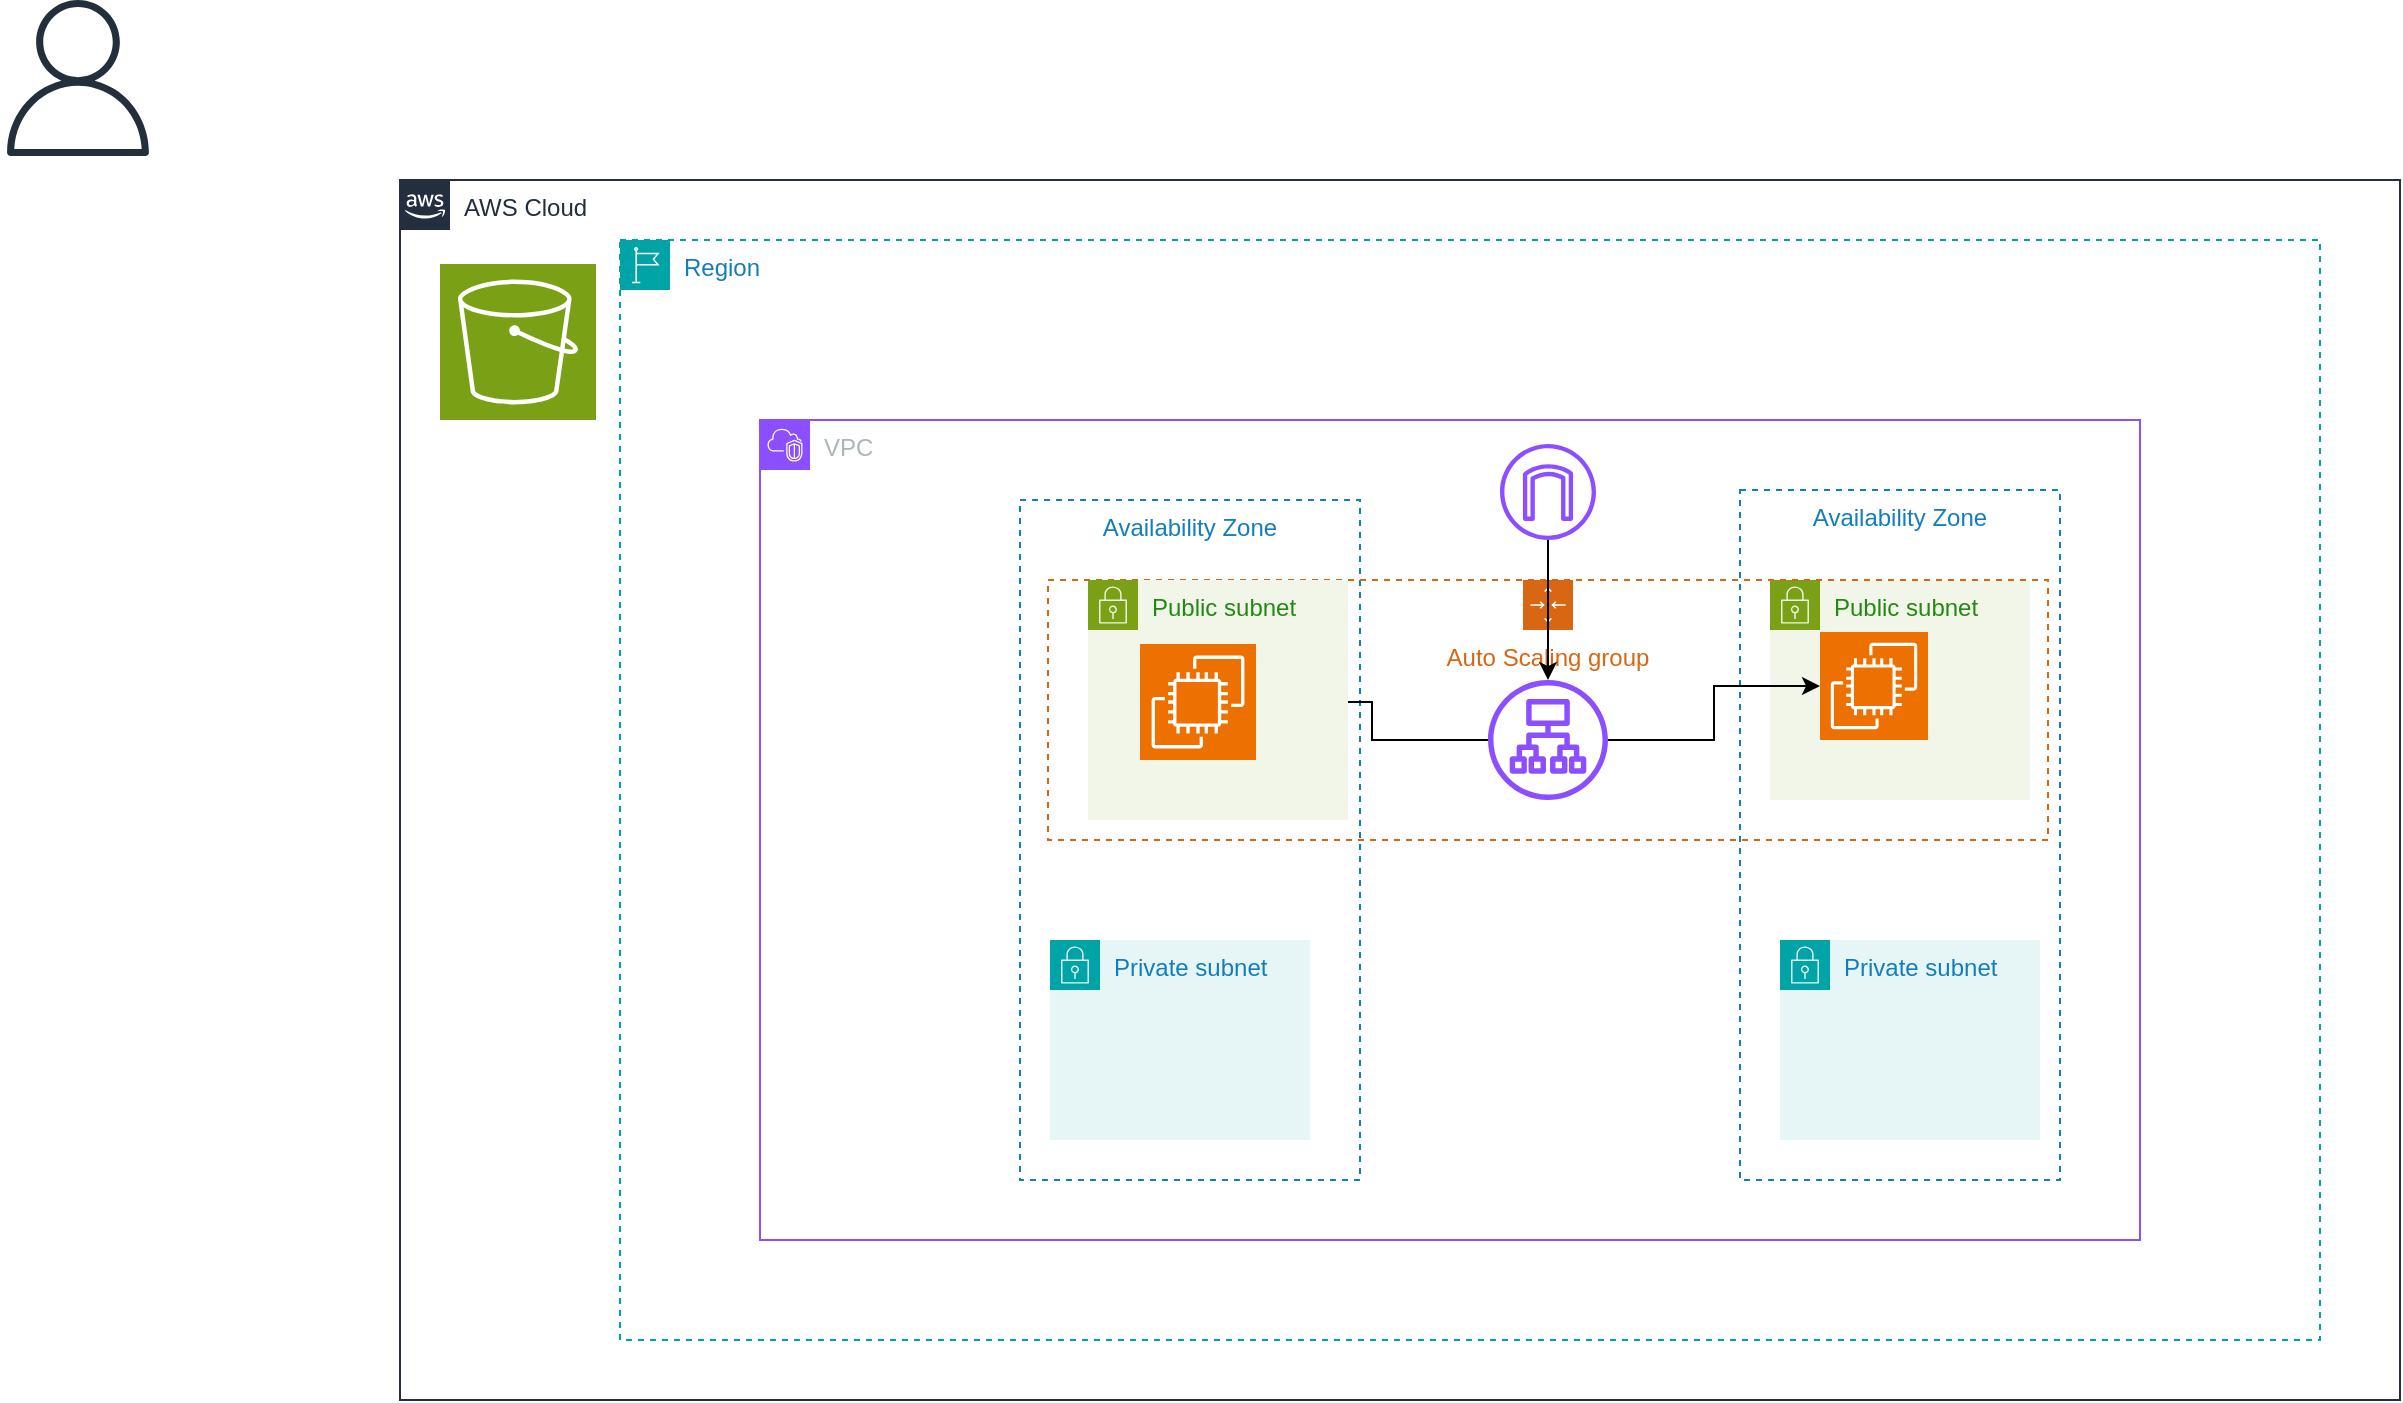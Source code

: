 <mxfile version="26.1.0">
  <diagram name="Página-1" id="VRqoGKQYVvosQehDlu_e">
    <mxGraphModel dx="2150" dy="1946" grid="1" gridSize="10" guides="1" tooltips="1" connect="1" arrows="1" fold="1" page="1" pageScale="1" pageWidth="827" pageHeight="1169" math="0" shadow="0">
      <root>
        <mxCell id="0" />
        <mxCell id="1" parent="0" />
        <mxCell id="sJMCRF4r2OLCP8gdrL92-1" value="AWS Cloud" style="points=[[0,0],[0.25,0],[0.5,0],[0.75,0],[1,0],[1,0.25],[1,0.5],[1,0.75],[1,1],[0.75,1],[0.5,1],[0.25,1],[0,1],[0,0.75],[0,0.5],[0,0.25]];outlineConnect=0;gradientColor=none;html=1;whiteSpace=wrap;fontSize=12;fontStyle=0;container=1;pointerEvents=0;collapsible=0;recursiveResize=0;shape=mxgraph.aws4.group;grIcon=mxgraph.aws4.group_aws_cloud_alt;strokeColor=#232F3E;fillColor=none;verticalAlign=top;align=left;spacingLeft=30;fontColor=#232F3E;dashed=0;" vertex="1" parent="1">
          <mxGeometry x="-110" y="-60" width="1000" height="610" as="geometry" />
        </mxCell>
        <mxCell id="sJMCRF4r2OLCP8gdrL92-2" value="Region" style="points=[[0,0],[0.25,0],[0.5,0],[0.75,0],[1,0],[1,0.25],[1,0.5],[1,0.75],[1,1],[0.75,1],[0.5,1],[0.25,1],[0,1],[0,0.75],[0,0.5],[0,0.25]];outlineConnect=0;gradientColor=none;html=1;whiteSpace=wrap;fontSize=12;fontStyle=0;container=1;pointerEvents=0;collapsible=0;recursiveResize=0;shape=mxgraph.aws4.group;grIcon=mxgraph.aws4.group_region;strokeColor=#00A4A6;fillColor=none;verticalAlign=top;align=left;spacingLeft=30;fontColor=#147EBA;dashed=1;" vertex="1" parent="sJMCRF4r2OLCP8gdrL92-1">
          <mxGeometry x="110" y="30" width="850" height="550" as="geometry" />
        </mxCell>
        <mxCell id="sJMCRF4r2OLCP8gdrL92-20" value="" style="sketch=0;points=[[0,0,0],[0.25,0,0],[0.5,0,0],[0.75,0,0],[1,0,0],[0,1,0],[0.25,1,0],[0.5,1,0],[0.75,1,0],[1,1,0],[0,0.25,0],[0,0.5,0],[0,0.75,0],[1,0.25,0],[1,0.5,0],[1,0.75,0]];outlineConnect=0;fontColor=#232F3E;fillColor=#7AA116;strokeColor=#ffffff;dashed=0;verticalLabelPosition=bottom;verticalAlign=top;align=center;html=1;fontSize=12;fontStyle=0;aspect=fixed;shape=mxgraph.aws4.resourceIcon;resIcon=mxgraph.aws4.s3;" vertex="1" parent="sJMCRF4r2OLCP8gdrL92-1">
          <mxGeometry x="20" y="42" width="78" height="78" as="geometry" />
        </mxCell>
        <mxCell id="sJMCRF4r2OLCP8gdrL92-3" value="VPC" style="points=[[0,0],[0.25,0],[0.5,0],[0.75,0],[1,0],[1,0.25],[1,0.5],[1,0.75],[1,1],[0.75,1],[0.5,1],[0.25,1],[0,1],[0,0.75],[0,0.5],[0,0.25]];outlineConnect=0;gradientColor=none;html=1;whiteSpace=wrap;fontSize=12;fontStyle=0;container=1;pointerEvents=0;collapsible=0;recursiveResize=0;shape=mxgraph.aws4.group;grIcon=mxgraph.aws4.group_vpc2;strokeColor=#8C4FFF;fillColor=none;verticalAlign=top;align=left;spacingLeft=30;fontColor=#AAB7B8;dashed=0;" vertex="1" parent="1">
          <mxGeometry x="70" y="60" width="690" height="410" as="geometry" />
        </mxCell>
        <mxCell id="sJMCRF4r2OLCP8gdrL92-4" value="Availability Zone" style="fillColor=none;strokeColor=#147EBA;dashed=1;verticalAlign=top;fontStyle=0;fontColor=#147EBA;whiteSpace=wrap;html=1;" vertex="1" parent="sJMCRF4r2OLCP8gdrL92-3">
          <mxGeometry x="130" y="40" width="170" height="340" as="geometry" />
        </mxCell>
        <mxCell id="sJMCRF4r2OLCP8gdrL92-5" value="Availability Zone" style="fillColor=none;strokeColor=#147EBA;dashed=1;verticalAlign=top;fontStyle=0;fontColor=#147EBA;whiteSpace=wrap;html=1;" vertex="1" parent="sJMCRF4r2OLCP8gdrL92-3">
          <mxGeometry x="490" y="35" width="160" height="345" as="geometry" />
        </mxCell>
        <mxCell id="sJMCRF4r2OLCP8gdrL92-8" value="Public subnet" style="points=[[0,0],[0.25,0],[0.5,0],[0.75,0],[1,0],[1,0.25],[1,0.5],[1,0.75],[1,1],[0.75,1],[0.5,1],[0.25,1],[0,1],[0,0.75],[0,0.5],[0,0.25]];outlineConnect=0;gradientColor=none;html=1;whiteSpace=wrap;fontSize=12;fontStyle=0;container=1;pointerEvents=0;collapsible=0;recursiveResize=0;shape=mxgraph.aws4.group;grIcon=mxgraph.aws4.group_security_group;grStroke=0;strokeColor=#7AA116;fillColor=#F2F6E8;verticalAlign=top;align=left;spacingLeft=30;fontColor=#248814;dashed=0;" vertex="1" parent="sJMCRF4r2OLCP8gdrL92-3">
          <mxGeometry x="505" y="80" width="130" height="110" as="geometry" />
        </mxCell>
        <mxCell id="sJMCRF4r2OLCP8gdrL92-9" value="Private subnet" style="points=[[0,0],[0.25,0],[0.5,0],[0.75,0],[1,0],[1,0.25],[1,0.5],[1,0.75],[1,1],[0.75,1],[0.5,1],[0.25,1],[0,1],[0,0.75],[0,0.5],[0,0.25]];outlineConnect=0;gradientColor=none;html=1;whiteSpace=wrap;fontSize=12;fontStyle=0;container=1;pointerEvents=0;collapsible=0;recursiveResize=0;shape=mxgraph.aws4.group;grIcon=mxgraph.aws4.group_security_group;grStroke=0;strokeColor=#00A4A6;fillColor=#E6F6F7;verticalAlign=top;align=left;spacingLeft=30;fontColor=#147EBA;dashed=0;" vertex="1" parent="sJMCRF4r2OLCP8gdrL92-3">
          <mxGeometry x="145" y="260" width="130" height="100" as="geometry" />
        </mxCell>
        <mxCell id="sJMCRF4r2OLCP8gdrL92-10" value="Private subnet" style="points=[[0,0],[0.25,0],[0.5,0],[0.75,0],[1,0],[1,0.25],[1,0.5],[1,0.75],[1,1],[0.75,1],[0.5,1],[0.25,1],[0,1],[0,0.75],[0,0.5],[0,0.25]];outlineConnect=0;gradientColor=none;html=1;whiteSpace=wrap;fontSize=12;fontStyle=0;container=1;pointerEvents=0;collapsible=0;recursiveResize=0;shape=mxgraph.aws4.group;grIcon=mxgraph.aws4.group_security_group;grStroke=0;strokeColor=#00A4A6;fillColor=#E6F6F7;verticalAlign=top;align=left;spacingLeft=30;fontColor=#147EBA;dashed=0;" vertex="1" parent="sJMCRF4r2OLCP8gdrL92-3">
          <mxGeometry x="510" y="260" width="130" height="100" as="geometry" />
        </mxCell>
        <mxCell id="sJMCRF4r2OLCP8gdrL92-11" value="Auto Scaling group" style="points=[[0,0],[0.25,0],[0.5,0],[0.75,0],[1,0],[1,0.25],[1,0.5],[1,0.75],[1,1],[0.75,1],[0.5,1],[0.25,1],[0,1],[0,0.75],[0,0.5],[0,0.25]];outlineConnect=0;gradientColor=none;html=1;whiteSpace=wrap;fontSize=12;fontStyle=0;container=1;pointerEvents=0;collapsible=0;recursiveResize=0;shape=mxgraph.aws4.groupCenter;grIcon=mxgraph.aws4.group_auto_scaling_group;grStroke=1;strokeColor=#D86613;fillColor=none;verticalAlign=top;align=center;fontColor=#D86613;dashed=1;spacingTop=25;" vertex="1" parent="sJMCRF4r2OLCP8gdrL92-3">
          <mxGeometry x="144" y="80" width="500" height="130" as="geometry" />
        </mxCell>
        <mxCell id="sJMCRF4r2OLCP8gdrL92-18" value="" style="edgeStyle=orthogonalEdgeStyle;rounded=0;orthogonalLoop=1;jettySize=auto;html=1;" edge="1" parent="sJMCRF4r2OLCP8gdrL92-11" source="sJMCRF4r2OLCP8gdrL92-12" target="sJMCRF4r2OLCP8gdrL92-16">
          <mxGeometry relative="1" as="geometry" />
        </mxCell>
        <mxCell id="sJMCRF4r2OLCP8gdrL92-19" value="" style="edgeStyle=orthogonalEdgeStyle;rounded=0;orthogonalLoop=1;jettySize=auto;html=1;" edge="1" parent="sJMCRF4r2OLCP8gdrL92-11" source="sJMCRF4r2OLCP8gdrL92-12" target="sJMCRF4r2OLCP8gdrL92-17">
          <mxGeometry relative="1" as="geometry" />
        </mxCell>
        <mxCell id="sJMCRF4r2OLCP8gdrL92-12" value="" style="sketch=0;outlineConnect=0;fontColor=#232F3E;gradientColor=none;fillColor=#8C4FFF;strokeColor=none;dashed=0;verticalLabelPosition=bottom;verticalAlign=top;align=center;html=1;fontSize=12;fontStyle=0;aspect=fixed;pointerEvents=1;shape=mxgraph.aws4.application_load_balancer;" vertex="1" parent="sJMCRF4r2OLCP8gdrL92-11">
          <mxGeometry x="220" y="50" width="60" height="60" as="geometry" />
        </mxCell>
        <mxCell id="sJMCRF4r2OLCP8gdrL92-7" value="Public subnet" style="points=[[0,0],[0.25,0],[0.5,0],[0.75,0],[1,0],[1,0.25],[1,0.5],[1,0.75],[1,1],[0.75,1],[0.5,1],[0.25,1],[0,1],[0,0.75],[0,0.5],[0,0.25]];outlineConnect=0;gradientColor=none;html=1;whiteSpace=wrap;fontSize=12;fontStyle=0;container=1;pointerEvents=0;collapsible=0;recursiveResize=0;shape=mxgraph.aws4.group;grIcon=mxgraph.aws4.group_security_group;grStroke=0;strokeColor=#7AA116;fillColor=#F2F6E8;verticalAlign=top;align=left;spacingLeft=30;fontColor=#248814;dashed=0;" vertex="1" parent="sJMCRF4r2OLCP8gdrL92-11">
          <mxGeometry x="20" width="130" height="120" as="geometry" />
        </mxCell>
        <mxCell id="sJMCRF4r2OLCP8gdrL92-16" value="" style="sketch=0;points=[[0,0,0],[0.25,0,0],[0.5,0,0],[0.75,0,0],[1,0,0],[0,1,0],[0.25,1,0],[0.5,1,0],[0.75,1,0],[1,1,0],[0,0.25,0],[0,0.5,0],[0,0.75,0],[1,0.25,0],[1,0.5,0],[1,0.75,0]];outlineConnect=0;fontColor=#232F3E;fillColor=#ED7100;strokeColor=#ffffff;dashed=0;verticalLabelPosition=bottom;verticalAlign=top;align=center;html=1;fontSize=12;fontStyle=0;aspect=fixed;shape=mxgraph.aws4.resourceIcon;resIcon=mxgraph.aws4.ec2;" vertex="1" parent="sJMCRF4r2OLCP8gdrL92-7">
          <mxGeometry x="26" y="32" width="58" height="58" as="geometry" />
        </mxCell>
        <mxCell id="sJMCRF4r2OLCP8gdrL92-17" value="" style="sketch=0;points=[[0,0,0],[0.25,0,0],[0.5,0,0],[0.75,0,0],[1,0,0],[0,1,0],[0.25,1,0],[0.5,1,0],[0.75,1,0],[1,1,0],[0,0.25,0],[0,0.5,0],[0,0.75,0],[1,0.25,0],[1,0.5,0],[1,0.75,0]];outlineConnect=0;fontColor=#232F3E;fillColor=#ED7100;strokeColor=#ffffff;dashed=0;verticalLabelPosition=bottom;verticalAlign=top;align=center;html=1;fontSize=12;fontStyle=0;aspect=fixed;shape=mxgraph.aws4.resourceIcon;resIcon=mxgraph.aws4.ec2;" vertex="1" parent="sJMCRF4r2OLCP8gdrL92-11">
          <mxGeometry x="386" y="26" width="54" height="54" as="geometry" />
        </mxCell>
        <mxCell id="sJMCRF4r2OLCP8gdrL92-15" style="edgeStyle=orthogonalEdgeStyle;rounded=0;orthogonalLoop=1;jettySize=auto;html=1;" edge="1" parent="sJMCRF4r2OLCP8gdrL92-3" source="sJMCRF4r2OLCP8gdrL92-13" target="sJMCRF4r2OLCP8gdrL92-12">
          <mxGeometry relative="1" as="geometry" />
        </mxCell>
        <mxCell id="sJMCRF4r2OLCP8gdrL92-13" value="" style="sketch=0;outlineConnect=0;fontColor=#232F3E;gradientColor=none;fillColor=#8C4FFF;strokeColor=none;dashed=0;verticalLabelPosition=bottom;verticalAlign=top;align=center;html=1;fontSize=12;fontStyle=0;aspect=fixed;pointerEvents=1;shape=mxgraph.aws4.internet_gateway;" vertex="1" parent="sJMCRF4r2OLCP8gdrL92-3">
          <mxGeometry x="370" y="12" width="48" height="48" as="geometry" />
        </mxCell>
        <mxCell id="sJMCRF4r2OLCP8gdrL92-21" value="" style="sketch=0;outlineConnect=0;fontColor=#232F3E;gradientColor=none;fillColor=#232F3D;strokeColor=none;dashed=0;verticalLabelPosition=bottom;verticalAlign=top;align=center;html=1;fontSize=12;fontStyle=0;aspect=fixed;pointerEvents=1;shape=mxgraph.aws4.user;" vertex="1" parent="1">
          <mxGeometry x="-310" y="-150" width="78" height="78" as="geometry" />
        </mxCell>
      </root>
    </mxGraphModel>
  </diagram>
</mxfile>
